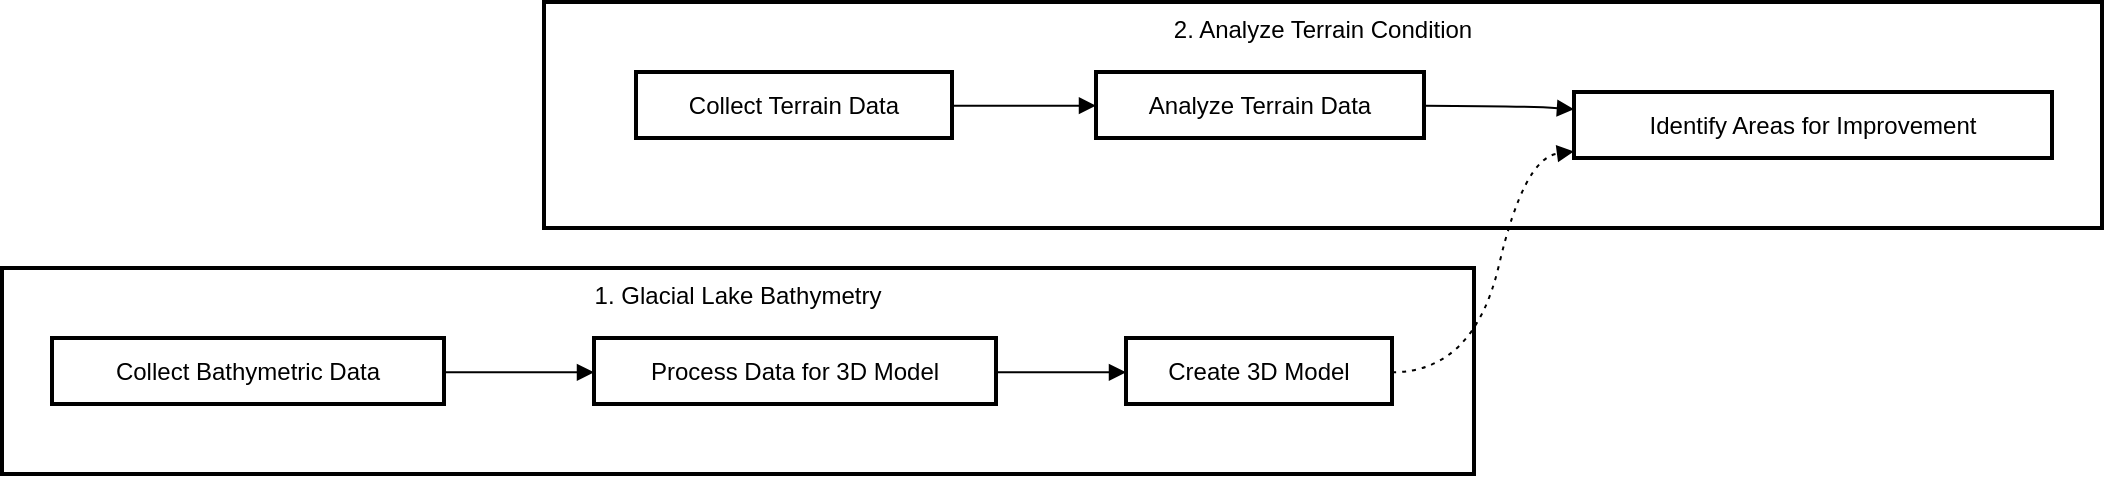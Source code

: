 <mxfile version="24.7.8">
  <diagram name="Page-1" id="-WtcnpsLCJcdp_Fn9dXL">
    <mxGraphModel>
      <root>
        <mxCell id="0" />
        <mxCell id="1" parent="0" />
        <mxCell id="2" value="2. Analyze Terrain Condition" style="whiteSpace=wrap;strokeWidth=2;verticalAlign=top;" vertex="1" parent="1">
          <mxGeometry x="271" width="779" height="113" as="geometry" />
        </mxCell>
        <mxCell id="3" value="Collect Terrain Data" style="whiteSpace=wrap;strokeWidth=2;" vertex="1" parent="1">
          <mxGeometry x="317" y="35" width="158" height="33" as="geometry" />
        </mxCell>
        <mxCell id="4" value="Analyze Terrain Data" style="whiteSpace=wrap;strokeWidth=2;" vertex="1" parent="1">
          <mxGeometry x="547" y="35" width="164" height="33" as="geometry" />
        </mxCell>
        <mxCell id="5" value="Identify Areas for Improvement" style="whiteSpace=wrap;strokeWidth=2;" vertex="1" parent="1">
          <mxGeometry x="786" y="45" width="239" height="33" as="geometry" />
        </mxCell>
        <mxCell id="6" value="1. Glacial Lake Bathymetry" style="whiteSpace=wrap;strokeWidth=2;verticalAlign=top;" vertex="1" parent="1">
          <mxGeometry y="133" width="736" height="103" as="geometry" />
        </mxCell>
        <mxCell id="7" value="Collect Bathymetric Data" style="whiteSpace=wrap;strokeWidth=2;" vertex="1" parent="1">
          <mxGeometry x="25" y="168" width="196" height="33" as="geometry" />
        </mxCell>
        <mxCell id="8" value="Process Data for 3D Model" style="whiteSpace=wrap;strokeWidth=2;" vertex="1" parent="1">
          <mxGeometry x="296" y="168" width="201" height="33" as="geometry" />
        </mxCell>
        <mxCell id="9" value="Create 3D Model" style="whiteSpace=wrap;strokeWidth=2;" vertex="1" parent="1">
          <mxGeometry x="562" y="168" width="133" height="33" as="geometry" />
        </mxCell>
        <mxCell id="10" value="" style="curved=1;startArrow=none;endArrow=block;exitX=1;exitY=0.52;entryX=0;entryY=0.52;" edge="1" parent="1" source="7" target="8">
          <mxGeometry relative="1" as="geometry">
            <Array as="points" />
          </mxGeometry>
        </mxCell>
        <mxCell id="11" value="" style="curved=1;startArrow=none;endArrow=block;exitX=1;exitY=0.52;entryX=0;entryY=0.52;" edge="1" parent="1" source="8" target="9">
          <mxGeometry relative="1" as="geometry">
            <Array as="points" />
          </mxGeometry>
        </mxCell>
        <mxCell id="12" value="" style="curved=1;startArrow=none;endArrow=block;exitX=1;exitY=0.51;entryX=0;entryY=0.51;" edge="1" parent="1" source="3" target="4">
          <mxGeometry relative="1" as="geometry">
            <Array as="points" />
          </mxGeometry>
        </mxCell>
        <mxCell id="13" value="" style="curved=1;startArrow=none;endArrow=block;exitX=1;exitY=0.51;entryX=0;entryY=0.26;" edge="1" parent="1" source="4" target="5">
          <mxGeometry relative="1" as="geometry">
            <Array as="points">
              <mxPoint x="761" y="52" />
            </Array>
          </mxGeometry>
        </mxCell>
        <mxCell id="14" value="" style="curved=1;dashed=1;dashPattern=2 3;startArrow=none;endArrow=block;exitX=1;exitY=0.52;entryX=0;entryY=0.9;" edge="1" parent="1" source="9" target="5">
          <mxGeometry relative="1" as="geometry">
            <Array as="points">
              <mxPoint x="736" y="185" />
              <mxPoint x="761" y="78" />
            </Array>
          </mxGeometry>
        </mxCell>
      </root>
    </mxGraphModel>
  </diagram>
</mxfile>
